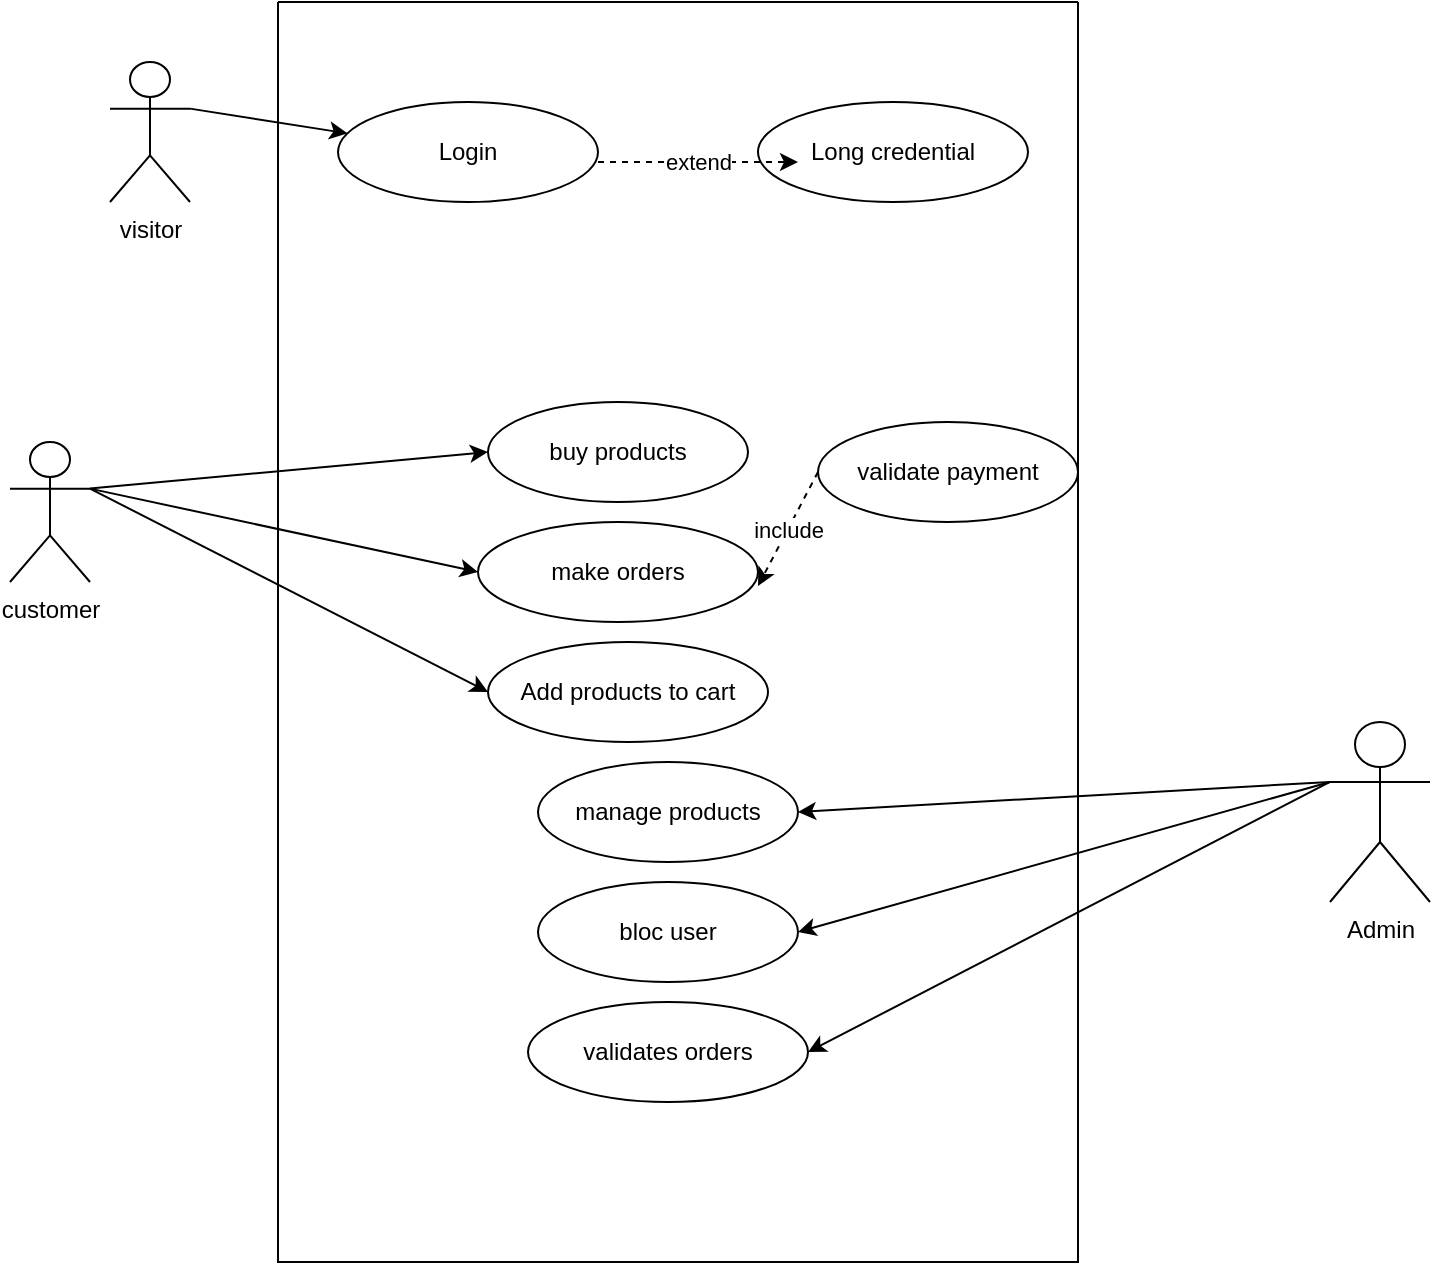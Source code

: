 <mxfile>
    <diagram id="h0u9Y8v8nZRyLCLdMNhb" name="Page-1">
        <mxGraphModel dx="650" dy="478" grid="1" gridSize="10" guides="1" tooltips="1" connect="1" arrows="0" fold="1" page="1" pageScale="1" pageWidth="827" pageHeight="1169" math="0" shadow="0">
            <root>
                <mxCell id="0"/>
                <mxCell id="1" parent="0"/>
                <mxCell id="2" value="" style="swimlane;startSize=0;" vertex="1" parent="1">
                    <mxGeometry x="214" y="240" width="400" height="630" as="geometry"/>
                </mxCell>
                <mxCell id="10" value="Add products to cart" style="ellipse;whiteSpace=wrap;html=1;" vertex="1" parent="2">
                    <mxGeometry x="105" y="320" width="140" height="50" as="geometry"/>
                </mxCell>
                <mxCell id="9" value="make orders" style="ellipse;whiteSpace=wrap;html=1;" vertex="1" parent="2">
                    <mxGeometry x="100" y="260" width="140" height="50" as="geometry"/>
                </mxCell>
                <mxCell id="8" value="buy products" style="ellipse;whiteSpace=wrap;html=1;" vertex="1" parent="2">
                    <mxGeometry x="105" y="200" width="130" height="50" as="geometry"/>
                </mxCell>
                <mxCell id="26" value="validates orders" style="ellipse;whiteSpace=wrap;html=1;" vertex="1" parent="2">
                    <mxGeometry x="125" y="500" width="140" height="50" as="geometry"/>
                </mxCell>
                <mxCell id="27" value="manage products" style="ellipse;whiteSpace=wrap;html=1;" vertex="1" parent="2">
                    <mxGeometry x="130" y="380" width="130" height="50" as="geometry"/>
                </mxCell>
                <mxCell id="28" value="bloc user" style="ellipse;whiteSpace=wrap;html=1;" vertex="1" parent="2">
                    <mxGeometry x="130" y="440" width="130" height="50" as="geometry"/>
                </mxCell>
                <mxCell id="51" value="Login" style="ellipse;whiteSpace=wrap;html=1;" vertex="1" parent="2">
                    <mxGeometry x="30" y="50" width="130" height="50" as="geometry"/>
                </mxCell>
                <mxCell id="53" value="Long credential" style="ellipse;whiteSpace=wrap;html=1;" vertex="1" parent="2">
                    <mxGeometry x="240" y="50" width="135" height="50" as="geometry"/>
                </mxCell>
                <mxCell id="55" value="e" style="endArrow=classic;html=1;dashed=1;" edge="1" parent="2">
                    <mxGeometry relative="1" as="geometry">
                        <mxPoint x="160" y="80" as="sourcePoint"/>
                        <mxPoint x="260" y="80" as="targetPoint"/>
                    </mxGeometry>
                </mxCell>
                <mxCell id="56" value="extend" style="edgeLabel;resizable=0;html=1;align=center;verticalAlign=middle;" connectable="0" vertex="1" parent="55">
                    <mxGeometry relative="1" as="geometry"/>
                </mxCell>
                <mxCell id="58" value="validate payment" style="ellipse;whiteSpace=wrap;html=1;" vertex="1" parent="2">
                    <mxGeometry x="270" y="210" width="130" height="50" as="geometry"/>
                </mxCell>
                <mxCell id="59" value="" style="endArrow=classic;html=1;dashed=1;exitX=0;exitY=0.5;exitDx=0;exitDy=0;entryX=1;entryY=0.64;entryDx=0;entryDy=0;entryPerimeter=0;" edge="1" parent="2" source="58" target="9">
                    <mxGeometry relative="1" as="geometry">
                        <mxPoint x="257.5" y="290" as="sourcePoint"/>
                        <mxPoint x="357.5" y="290" as="targetPoint"/>
                    </mxGeometry>
                </mxCell>
                <mxCell id="60" value="include" style="edgeLabel;resizable=0;html=1;align=center;verticalAlign=middle;" connectable="0" vertex="1" parent="59">
                    <mxGeometry relative="1" as="geometry"/>
                </mxCell>
                <mxCell id="45" style="edgeStyle=none;html=1;exitX=1;exitY=0.333;exitDx=0;exitDy=0;exitPerimeter=0;entryX=0;entryY=0.5;entryDx=0;entryDy=0;" edge="1" parent="1" source="3" target="8">
                    <mxGeometry relative="1" as="geometry"/>
                </mxCell>
                <mxCell id="46" style="edgeStyle=none;html=1;exitX=1;exitY=0.333;exitDx=0;exitDy=0;exitPerimeter=0;entryX=0;entryY=0.5;entryDx=0;entryDy=0;" edge="1" parent="1" source="3" target="9">
                    <mxGeometry relative="1" as="geometry"/>
                </mxCell>
                <mxCell id="47" style="edgeStyle=none;html=1;exitX=1;exitY=0.333;exitDx=0;exitDy=0;exitPerimeter=0;entryX=0;entryY=0.5;entryDx=0;entryDy=0;" edge="1" parent="1" source="3" target="10">
                    <mxGeometry relative="1" as="geometry"/>
                </mxCell>
                <mxCell id="3" value="customer" style="shape=umlActor;verticalLabelPosition=bottom;verticalAlign=top;html=1;outlineConnect=0;" vertex="1" parent="1">
                    <mxGeometry x="80" y="460" width="40" height="70" as="geometry"/>
                </mxCell>
                <mxCell id="43" style="edgeStyle=none;html=1;exitX=0;exitY=0.333;exitDx=0;exitDy=0;exitPerimeter=0;entryX=1;entryY=0.5;entryDx=0;entryDy=0;" edge="1" parent="1" source="6" target="28">
                    <mxGeometry relative="1" as="geometry"/>
                </mxCell>
                <mxCell id="44" style="edgeStyle=none;html=1;exitX=0;exitY=0.333;exitDx=0;exitDy=0;exitPerimeter=0;entryX=1;entryY=0.5;entryDx=0;entryDy=0;" edge="1" parent="1" source="6" target="26">
                    <mxGeometry relative="1" as="geometry"/>
                </mxCell>
                <mxCell id="6" value="Admin" style="shape=umlActor;verticalLabelPosition=bottom;verticalAlign=top;html=1;outlineConnect=0;" vertex="1" parent="1">
                    <mxGeometry x="740" y="600" width="50" height="90" as="geometry"/>
                </mxCell>
                <mxCell id="42" style="edgeStyle=none;html=1;entryX=1;entryY=0.5;entryDx=0;entryDy=0;exitX=0;exitY=0.333;exitDx=0;exitDy=0;exitPerimeter=0;" edge="1" parent="1" source="6" target="27">
                    <mxGeometry relative="1" as="geometry">
                        <mxPoint x="720" y="460" as="sourcePoint"/>
                    </mxGeometry>
                </mxCell>
                <mxCell id="52" style="edgeStyle=none;html=1;exitX=1;exitY=0.333;exitDx=0;exitDy=0;exitPerimeter=0;" edge="1" parent="1" source="50" target="51">
                    <mxGeometry relative="1" as="geometry"/>
                </mxCell>
                <mxCell id="50" value="visitor" style="shape=umlActor;verticalLabelPosition=bottom;verticalAlign=top;html=1;outlineConnect=0;" vertex="1" parent="1">
                    <mxGeometry x="130" y="270" width="40" height="70" as="geometry"/>
                </mxCell>
            </root>
        </mxGraphModel>
    </diagram>
</mxfile>